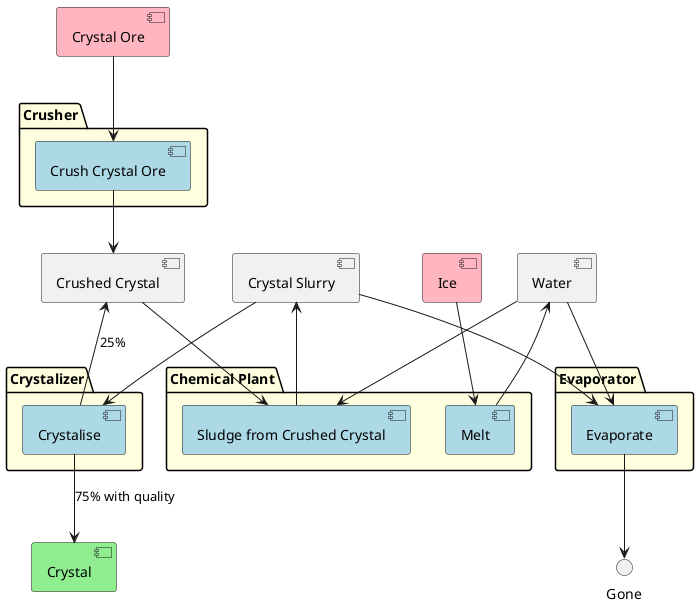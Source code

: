 @startuml

hide methods
hide fields
hide circle

[Crystal Ore] as CO #lightpink
[Crushed Crystal] as CCr
[Crystal Slurry] as CS
[Ice] as I #lightpink
[Water] as W

[Crystal] as C #lightgreen

package "Chemical Plant" #lightyellow {
[Sludge from Crushed Crystal] as SCS #lightblue
[Melt] as Me #lightblue
}

package Crusher #lightyellow {
[Crush Crystal Ore] as Cr #lightblue
}

package Crystalizer #lightyellow {
[Crystalise] as CCF #lightblue
}

package Evaporator #lightyellow {
[Evaporate] as Eva #lightblue
}


CO --> Cr
Cr --> CCr
CCr --> SCS
I --> Me
Me --> W
W --> SCS
SCS --> CS
CS --> CCF
CS --> Eva
W --> Eva
Eva --> Gone
CCF --> C : 75% with quality
CCF --> CCr : 25%




@enduml